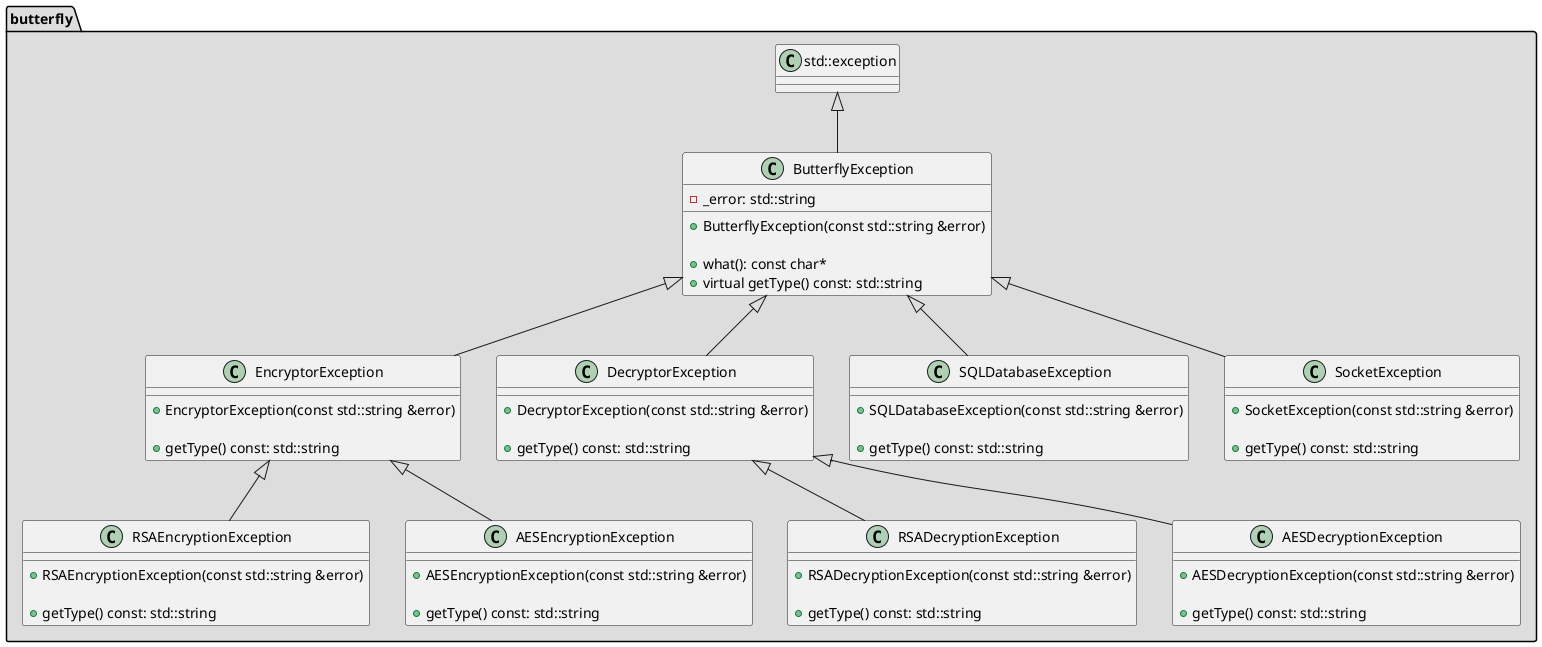 @startuml

package butterfly #DDDDDD
{

class std::exception
{

}

class ButterflyException
{
    - _error: std::string

    + ButterflyException(const std::string &error)

    + what(): const char*
    + virtual getType() const: std::string
}

class RSAEncryptionException
{

    + RSAEncryptionException(const std::string &error)

    + getType() const: std::string
}

class RSADecryptionException
{

    + RSADecryptionException(const std::string &error)

    + getType() const: std::string
}

class AESEncryptionException
{

    + AESEncryptionException(const std::string &error)

    + getType() const: std::string
}

class AESDecryptionException
{

    + AESDecryptionException(const std::string &error)

    + getType() const: std::string
}

class EncryptorException
{

    + EncryptorException(const std::string &error)

    + getType() const: std::string
}

class DecryptorException
{

    + DecryptorException(const std::string &error)

    + getType() const: std::string
}

class SQLDatabaseException
{

    + SQLDatabaseException(const std::string &error)

    + getType() const: std::string
}

class SocketException
{

    + SocketException(const std::string &error)

    + getType() const: std::string
}


std::exception <|-- ButterflyException
ButterflyException <|-- EncryptorException
ButterflyException <|-- DecryptorException

EncryptorException <|-- RSAEncryptionException
DecryptorException <|-- RSADecryptionException
EncryptorException <|-- AESEncryptionException
DecryptorException <|-- AESDecryptionException

ButterflyException <|-- SQLDatabaseException
ButterflyException <|-- SocketException

}
@enduml